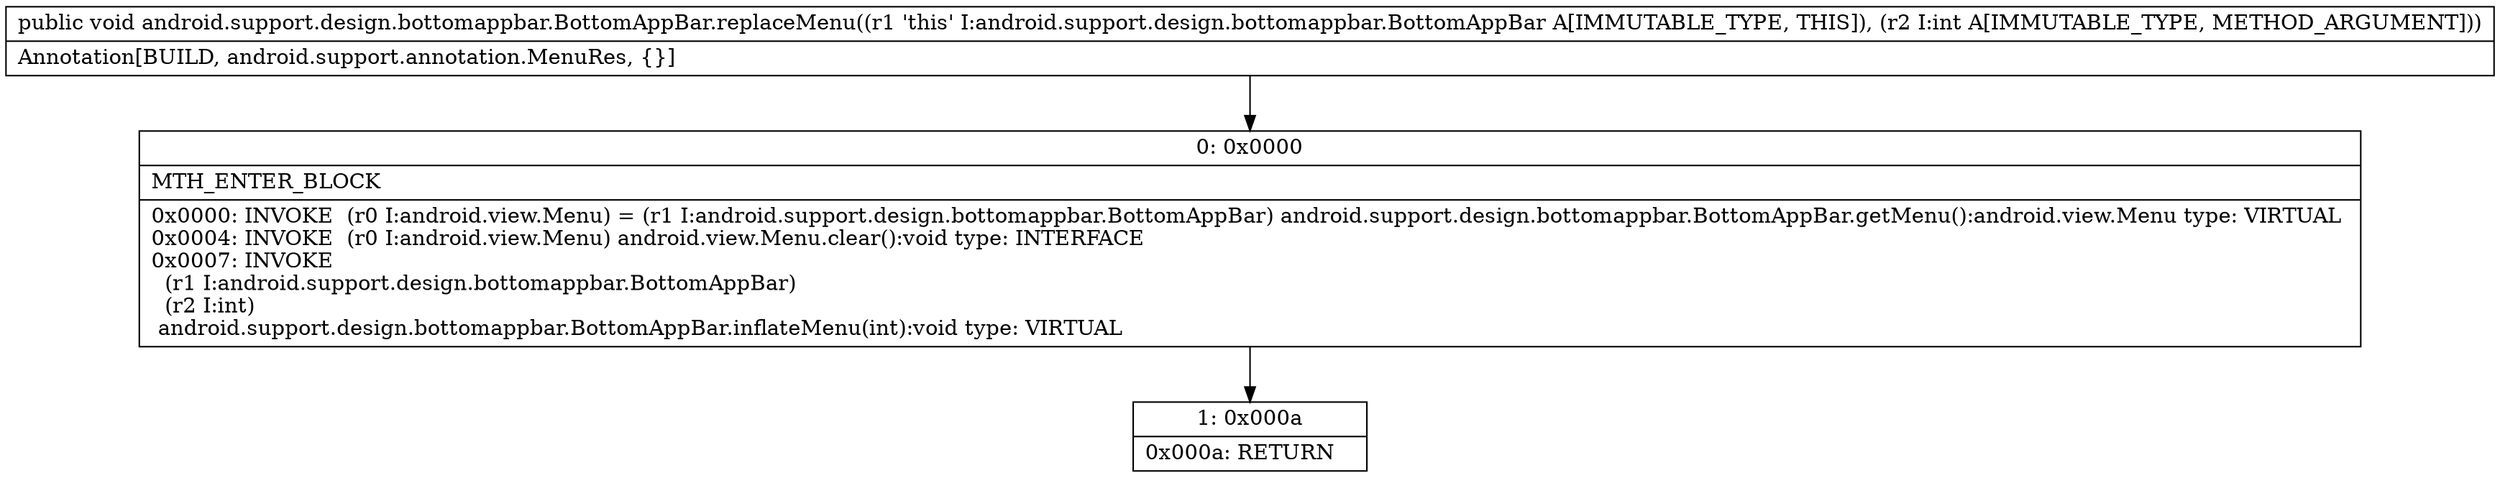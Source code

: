 digraph "CFG forandroid.support.design.bottomappbar.BottomAppBar.replaceMenu(I)V" {
Node_0 [shape=record,label="{0\:\ 0x0000|MTH_ENTER_BLOCK\l|0x0000: INVOKE  (r0 I:android.view.Menu) = (r1 I:android.support.design.bottomappbar.BottomAppBar) android.support.design.bottomappbar.BottomAppBar.getMenu():android.view.Menu type: VIRTUAL \l0x0004: INVOKE  (r0 I:android.view.Menu) android.view.Menu.clear():void type: INTERFACE \l0x0007: INVOKE  \l  (r1 I:android.support.design.bottomappbar.BottomAppBar)\l  (r2 I:int)\l android.support.design.bottomappbar.BottomAppBar.inflateMenu(int):void type: VIRTUAL \l}"];
Node_1 [shape=record,label="{1\:\ 0x000a|0x000a: RETURN   \l}"];
MethodNode[shape=record,label="{public void android.support.design.bottomappbar.BottomAppBar.replaceMenu((r1 'this' I:android.support.design.bottomappbar.BottomAppBar A[IMMUTABLE_TYPE, THIS]), (r2 I:int A[IMMUTABLE_TYPE, METHOD_ARGUMENT]))  | Annotation[BUILD, android.support.annotation.MenuRes, \{\}]\l}"];
MethodNode -> Node_0;
Node_0 -> Node_1;
}

